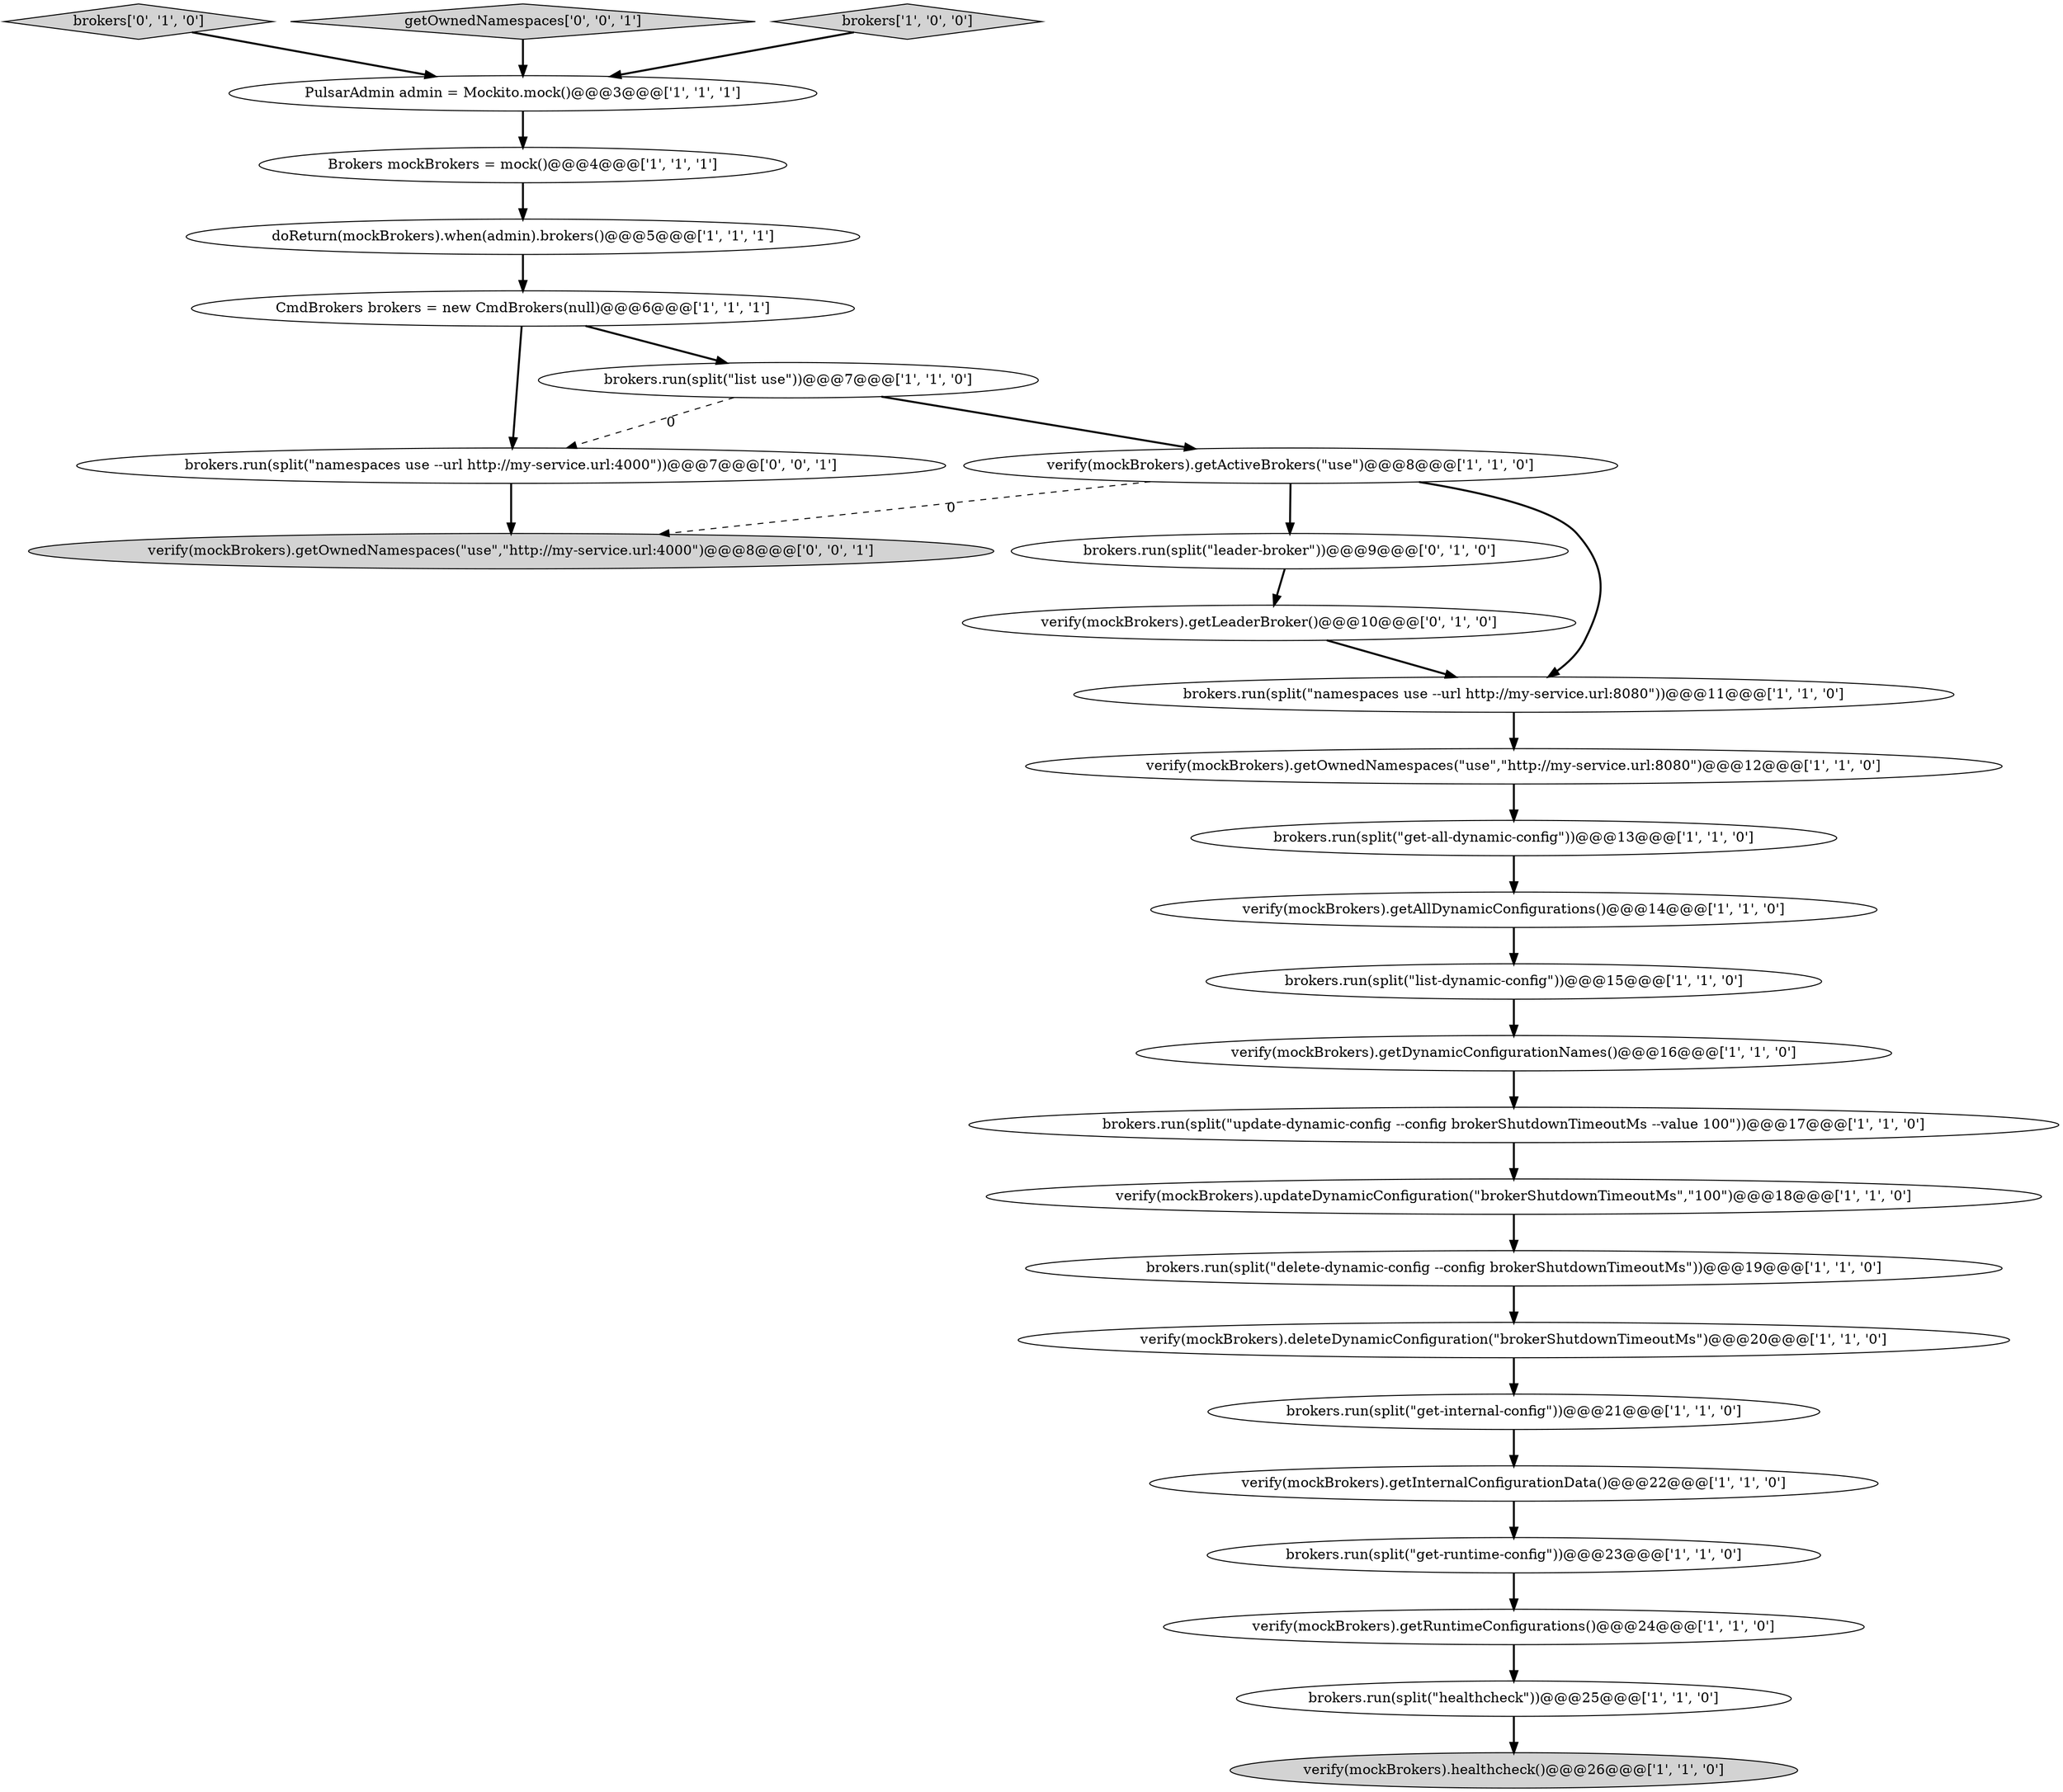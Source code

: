 digraph {
7 [style = filled, label = "verify(mockBrokers).getRuntimeConfigurations()@@@24@@@['1', '1', '0']", fillcolor = white, shape = ellipse image = "AAA0AAABBB1BBB"];
0 [style = filled, label = "verify(mockBrokers).getAllDynamicConfigurations()@@@14@@@['1', '1', '0']", fillcolor = white, shape = ellipse image = "AAA0AAABBB1BBB"];
24 [style = filled, label = "brokers.run(split(\"leader-broker\"))@@@9@@@['0', '1', '0']", fillcolor = white, shape = ellipse image = "AAA1AAABBB2BBB"];
18 [style = filled, label = "Brokers mockBrokers = mock()@@@4@@@['1', '1', '1']", fillcolor = white, shape = ellipse image = "AAA0AAABBB1BBB"];
2 [style = filled, label = "brokers.run(split(\"get-internal-config\"))@@@21@@@['1', '1', '0']", fillcolor = white, shape = ellipse image = "AAA0AAABBB1BBB"];
22 [style = filled, label = "verify(mockBrokers).getActiveBrokers(\"use\")@@@8@@@['1', '1', '0']", fillcolor = white, shape = ellipse image = "AAA0AAABBB1BBB"];
25 [style = filled, label = "verify(mockBrokers).getLeaderBroker()@@@10@@@['0', '1', '0']", fillcolor = white, shape = ellipse image = "AAA1AAABBB2BBB"];
28 [style = filled, label = "brokers.run(split(\"namespaces use --url http://my-service.url:4000\"))@@@7@@@['0', '0', '1']", fillcolor = white, shape = ellipse image = "AAA0AAABBB3BBB"];
23 [style = filled, label = "brokers['0', '1', '0']", fillcolor = lightgray, shape = diamond image = "AAA0AAABBB2BBB"];
6 [style = filled, label = "verify(mockBrokers).updateDynamicConfiguration(\"brokerShutdownTimeoutMs\",\"100\")@@@18@@@['1', '1', '0']", fillcolor = white, shape = ellipse image = "AAA0AAABBB1BBB"];
5 [style = filled, label = "brokers.run(split(\"get-all-dynamic-config\"))@@@13@@@['1', '1', '0']", fillcolor = white, shape = ellipse image = "AAA0AAABBB1BBB"];
16 [style = filled, label = "brokers.run(split(\"list use\"))@@@7@@@['1', '1', '0']", fillcolor = white, shape = ellipse image = "AAA0AAABBB1BBB"];
20 [style = filled, label = "verify(mockBrokers).getDynamicConfigurationNames()@@@16@@@['1', '1', '0']", fillcolor = white, shape = ellipse image = "AAA0AAABBB1BBB"];
26 [style = filled, label = "getOwnedNamespaces['0', '0', '1']", fillcolor = lightgray, shape = diamond image = "AAA0AAABBB3BBB"];
8 [style = filled, label = "verify(mockBrokers).healthcheck()@@@26@@@['1', '1', '0']", fillcolor = lightgray, shape = ellipse image = "AAA0AAABBB1BBB"];
3 [style = filled, label = "brokers.run(split(\"get-runtime-config\"))@@@23@@@['1', '1', '0']", fillcolor = white, shape = ellipse image = "AAA0AAABBB1BBB"];
27 [style = filled, label = "verify(mockBrokers).getOwnedNamespaces(\"use\",\"http://my-service.url:4000\")@@@8@@@['0', '0', '1']", fillcolor = lightgray, shape = ellipse image = "AAA0AAABBB3BBB"];
19 [style = filled, label = "doReturn(mockBrokers).when(admin).brokers()@@@5@@@['1', '1', '1']", fillcolor = white, shape = ellipse image = "AAA0AAABBB1BBB"];
13 [style = filled, label = "brokers.run(split(\"namespaces use --url http://my-service.url:8080\"))@@@11@@@['1', '1', '0']", fillcolor = white, shape = ellipse image = "AAA0AAABBB1BBB"];
14 [style = filled, label = "brokers.run(split(\"healthcheck\"))@@@25@@@['1', '1', '0']", fillcolor = white, shape = ellipse image = "AAA0AAABBB1BBB"];
4 [style = filled, label = "PulsarAdmin admin = Mockito.mock()@@@3@@@['1', '1', '1']", fillcolor = white, shape = ellipse image = "AAA0AAABBB1BBB"];
1 [style = filled, label = "brokers.run(split(\"delete-dynamic-config --config brokerShutdownTimeoutMs\"))@@@19@@@['1', '1', '0']", fillcolor = white, shape = ellipse image = "AAA0AAABBB1BBB"];
9 [style = filled, label = "verify(mockBrokers).getOwnedNamespaces(\"use\",\"http://my-service.url:8080\")@@@12@@@['1', '1', '0']", fillcolor = white, shape = ellipse image = "AAA0AAABBB1BBB"];
12 [style = filled, label = "CmdBrokers brokers = new CmdBrokers(null)@@@6@@@['1', '1', '1']", fillcolor = white, shape = ellipse image = "AAA0AAABBB1BBB"];
11 [style = filled, label = "verify(mockBrokers).deleteDynamicConfiguration(\"brokerShutdownTimeoutMs\")@@@20@@@['1', '1', '0']", fillcolor = white, shape = ellipse image = "AAA0AAABBB1BBB"];
17 [style = filled, label = "verify(mockBrokers).getInternalConfigurationData()@@@22@@@['1', '1', '0']", fillcolor = white, shape = ellipse image = "AAA0AAABBB1BBB"];
21 [style = filled, label = "brokers['1', '0', '0']", fillcolor = lightgray, shape = diamond image = "AAA0AAABBB1BBB"];
15 [style = filled, label = "brokers.run(split(\"list-dynamic-config\"))@@@15@@@['1', '1', '0']", fillcolor = white, shape = ellipse image = "AAA0AAABBB1BBB"];
10 [style = filled, label = "brokers.run(split(\"update-dynamic-config --config brokerShutdownTimeoutMs --value 100\"))@@@17@@@['1', '1', '0']", fillcolor = white, shape = ellipse image = "AAA0AAABBB1BBB"];
12->28 [style = bold, label=""];
10->6 [style = bold, label=""];
20->10 [style = bold, label=""];
22->24 [style = bold, label=""];
22->27 [style = dashed, label="0"];
16->22 [style = bold, label=""];
17->3 [style = bold, label=""];
26->4 [style = bold, label=""];
3->7 [style = bold, label=""];
11->2 [style = bold, label=""];
2->17 [style = bold, label=""];
1->11 [style = bold, label=""];
7->14 [style = bold, label=""];
12->16 [style = bold, label=""];
28->27 [style = bold, label=""];
5->0 [style = bold, label=""];
0->15 [style = bold, label=""];
18->19 [style = bold, label=""];
16->28 [style = dashed, label="0"];
25->13 [style = bold, label=""];
14->8 [style = bold, label=""];
15->20 [style = bold, label=""];
24->25 [style = bold, label=""];
13->9 [style = bold, label=""];
21->4 [style = bold, label=""];
19->12 [style = bold, label=""];
9->5 [style = bold, label=""];
6->1 [style = bold, label=""];
23->4 [style = bold, label=""];
22->13 [style = bold, label=""];
4->18 [style = bold, label=""];
}
